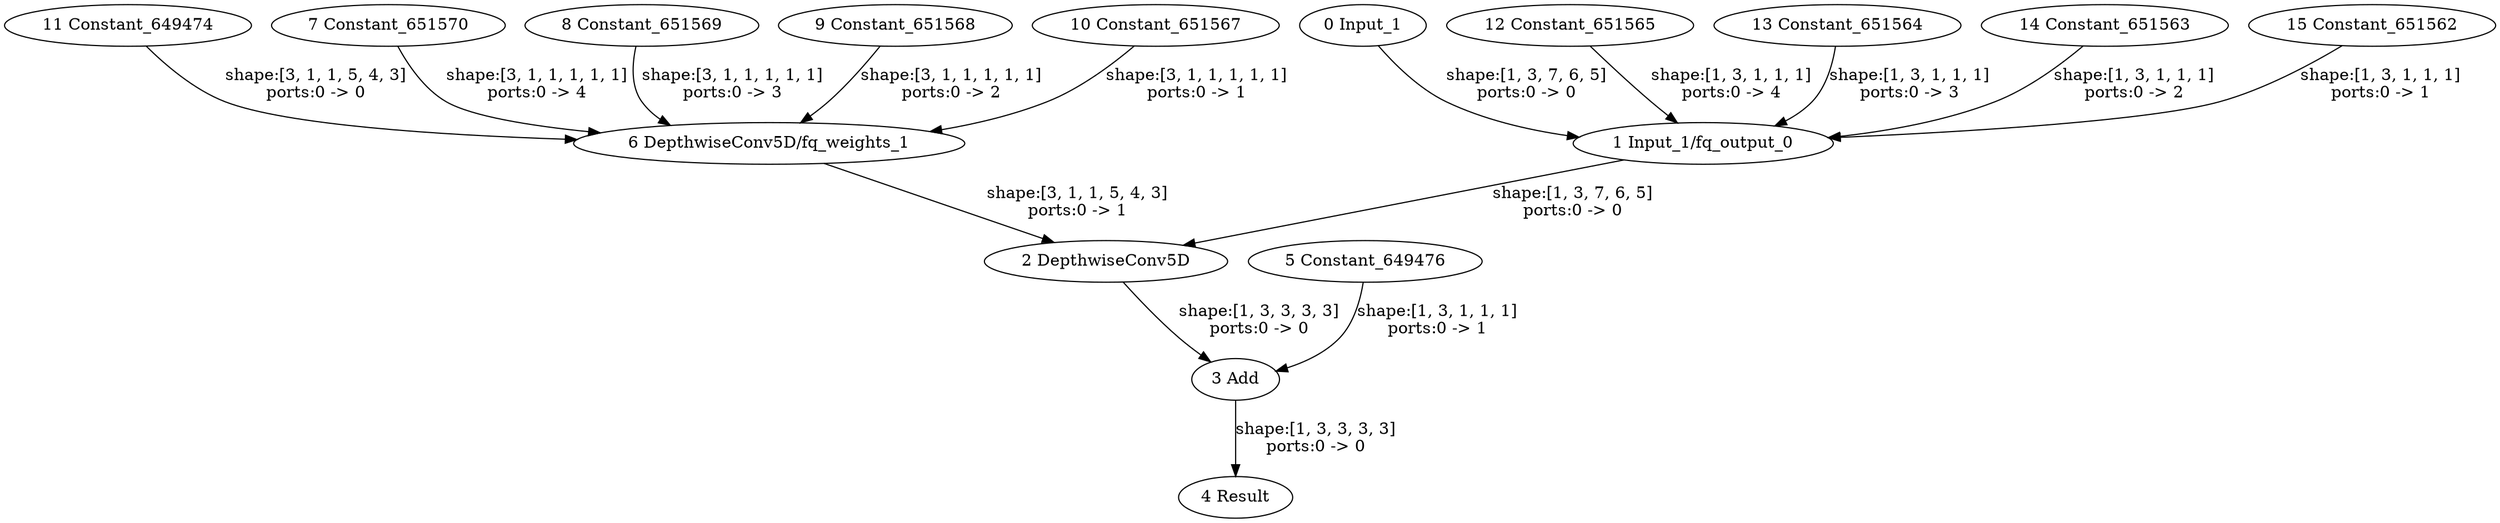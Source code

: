 strict digraph  {
"0 Input_1" [id=0, type=Parameter];
"1 Input_1/fq_output_0" [id=1, type=FakeQuantize];
"2 DepthwiseConv5D" [id=2, type=GroupConvolution];
"3 Add" [id=3, type=Add];
"4 Result" [id=4, type=Result];
"5 Constant_649476" [id=5, type=Constant];
"6 DepthwiseConv5D/fq_weights_1" [id=6, type=FakeQuantize];
"7 Constant_651570" [id=7, type=Constant];
"8 Constant_651569" [id=8, type=Constant];
"9 Constant_651568" [id=9, type=Constant];
"10 Constant_651567" [id=10, type=Constant];
"11 Constant_649474" [id=11, type=Constant];
"12 Constant_651565" [id=12, type=Constant];
"13 Constant_651564" [id=13, type=Constant];
"14 Constant_651563" [id=14, type=Constant];
"15 Constant_651562" [id=15, type=Constant];
"0 Input_1" -> "1 Input_1/fq_output_0"  [label="shape:[1, 3, 7, 6, 5]\nports:0 -> 0", style=solid];
"1 Input_1/fq_output_0" -> "2 DepthwiseConv5D"  [label="shape:[1, 3, 7, 6, 5]\nports:0 -> 0", style=solid];
"2 DepthwiseConv5D" -> "3 Add"  [label="shape:[1, 3, 3, 3, 3]\nports:0 -> 0", style=solid];
"3 Add" -> "4 Result"  [label="shape:[1, 3, 3, 3, 3]\nports:0 -> 0", style=solid];
"5 Constant_649476" -> "3 Add"  [label="shape:[1, 3, 1, 1, 1]\nports:0 -> 1", style=solid];
"6 DepthwiseConv5D/fq_weights_1" -> "2 DepthwiseConv5D"  [label="shape:[3, 1, 1, 5, 4, 3]\nports:0 -> 1", style=solid];
"7 Constant_651570" -> "6 DepthwiseConv5D/fq_weights_1"  [label="shape:[3, 1, 1, 1, 1, 1]\nports:0 -> 4", style=solid];
"8 Constant_651569" -> "6 DepthwiseConv5D/fq_weights_1"  [label="shape:[3, 1, 1, 1, 1, 1]\nports:0 -> 3", style=solid];
"9 Constant_651568" -> "6 DepthwiseConv5D/fq_weights_1"  [label="shape:[3, 1, 1, 1, 1, 1]\nports:0 -> 2", style=solid];
"10 Constant_651567" -> "6 DepthwiseConv5D/fq_weights_1"  [label="shape:[3, 1, 1, 1, 1, 1]\nports:0 -> 1", style=solid];
"11 Constant_649474" -> "6 DepthwiseConv5D/fq_weights_1"  [label="shape:[3, 1, 1, 5, 4, 3]\nports:0 -> 0", style=solid];
"12 Constant_651565" -> "1 Input_1/fq_output_0"  [label="shape:[1, 3, 1, 1, 1]\nports:0 -> 4", style=solid];
"13 Constant_651564" -> "1 Input_1/fq_output_0"  [label="shape:[1, 3, 1, 1, 1]\nports:0 -> 3", style=solid];
"14 Constant_651563" -> "1 Input_1/fq_output_0"  [label="shape:[1, 3, 1, 1, 1]\nports:0 -> 2", style=solid];
"15 Constant_651562" -> "1 Input_1/fq_output_0"  [label="shape:[1, 3, 1, 1, 1]\nports:0 -> 1", style=solid];
}
